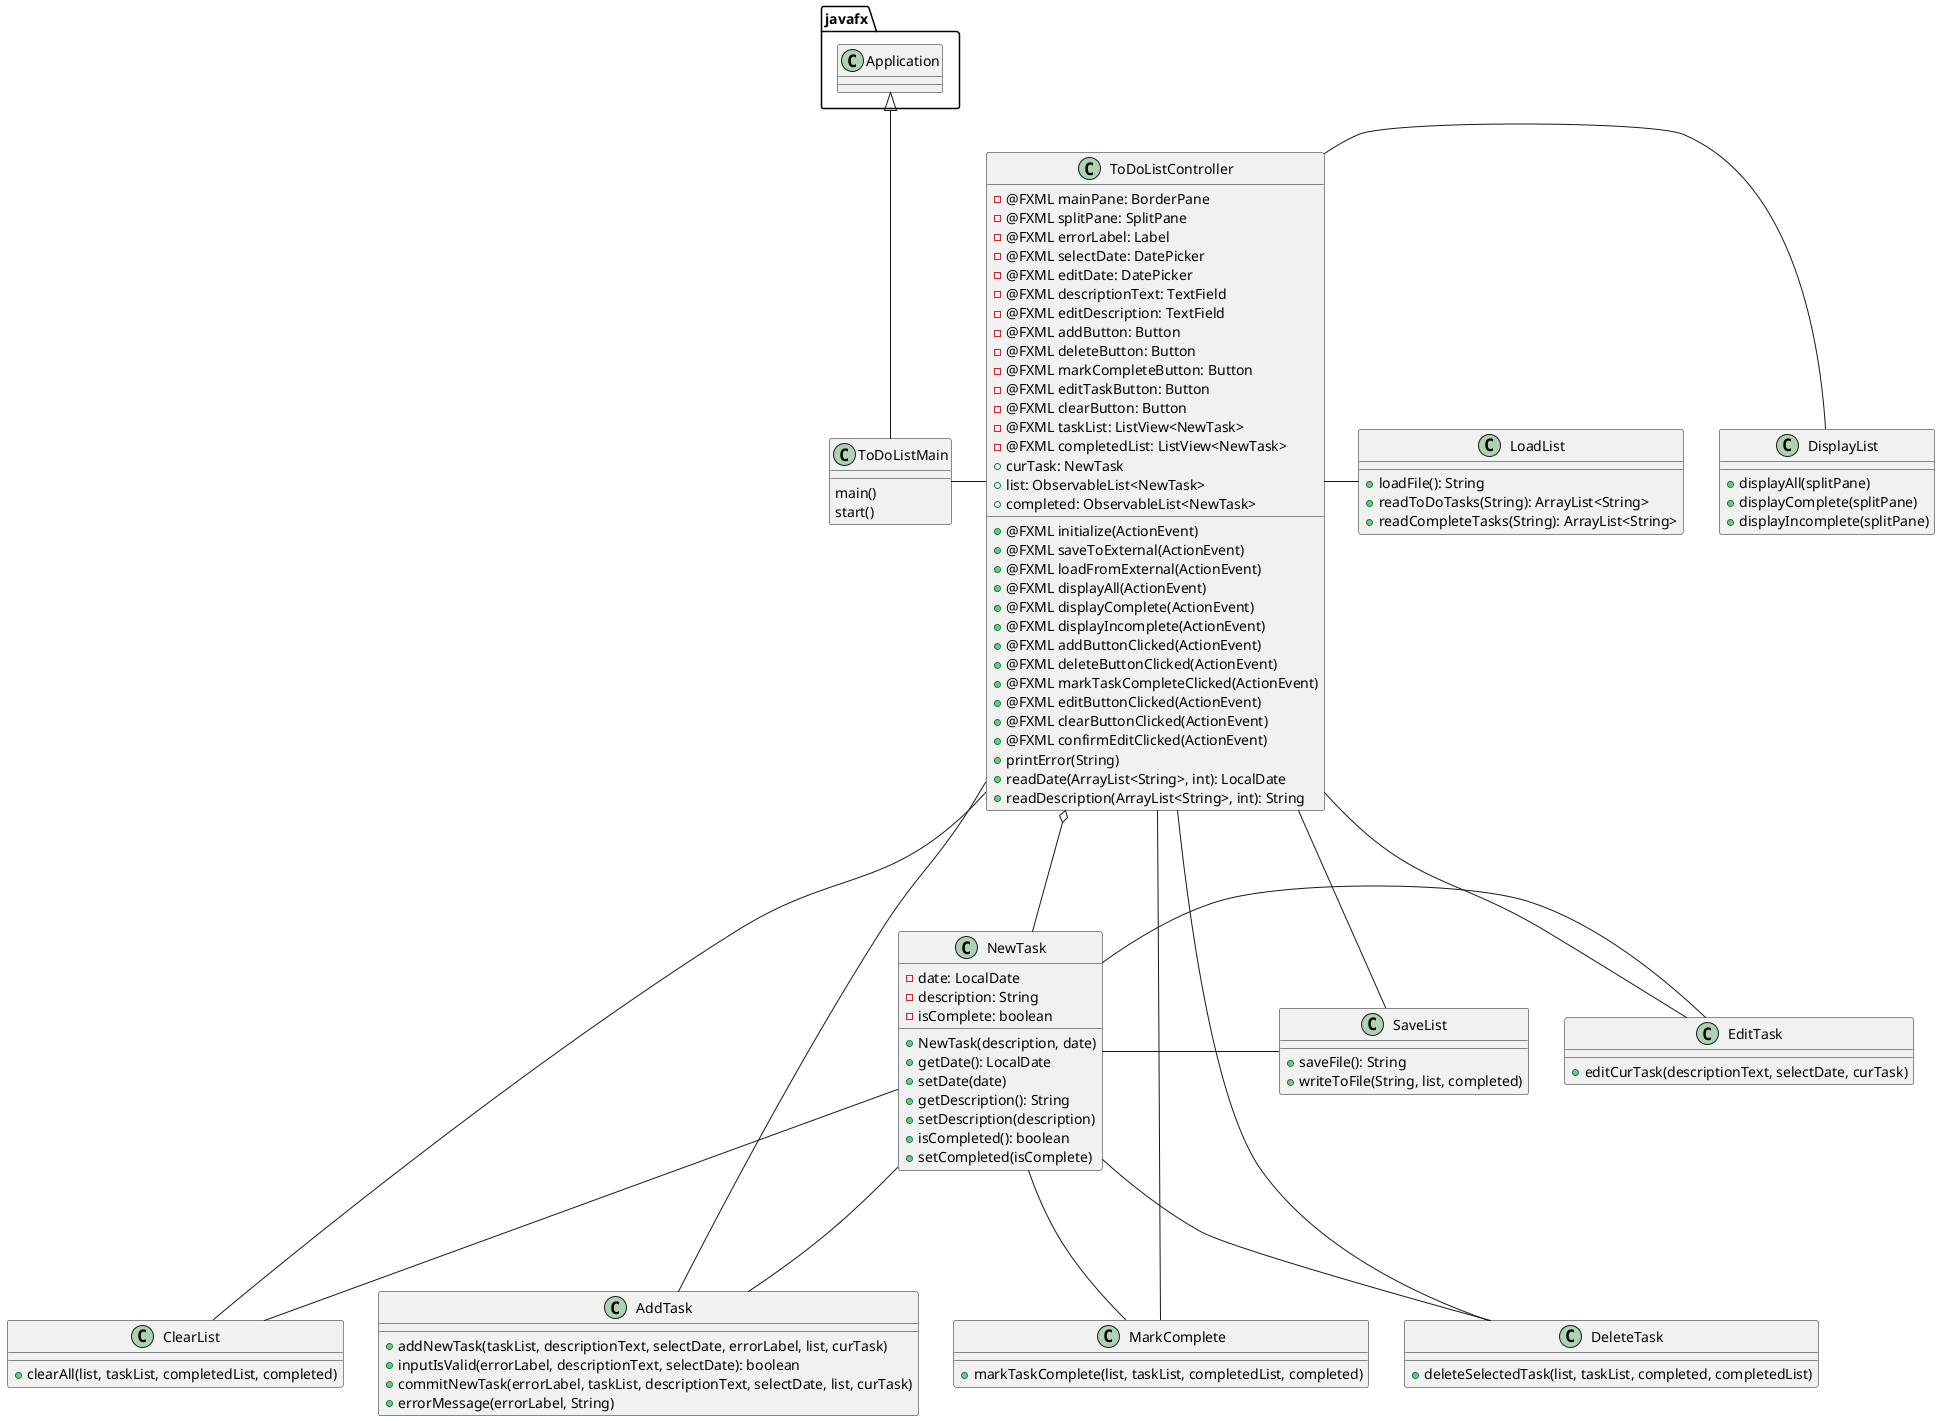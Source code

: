 @startuml
'https://plantuml.com/class-diagram

'Sorry this looks terrible; bad solution = bad uml
class ToDoListMain {
    main()
    start()
}

class ToDoListController {
    - @FXML mainPane: BorderPane
    - @FXML splitPane: SplitPane
    - @FXML errorLabel: Label
    - @FXML selectDate: DatePicker
    - @FXML editDate: DatePicker
    - @FXML descriptionText: TextField
    - @FXML editDescription: TextField
    - @FXML addButton: Button
    - @FXML deleteButton: Button
    - @FXML markCompleteButton: Button
    - @FXML editTaskButton: Button
    - @FXML clearButton: Button
    - @FXML taskList: ListView<NewTask>
    - @FXML completedList: ListView<NewTask>
    + curTask: NewTask
    + list: ObservableList<NewTask>
    + completed: ObservableList<NewTask>

    + @FXML initialize(ActionEvent)
    + @FXML saveToExternal(ActionEvent)
    + @FXML loadFromExternal(ActionEvent)
    + @FXML displayAll(ActionEvent)
    + @FXML displayComplete(ActionEvent)
    + @FXML displayIncomplete(ActionEvent)
    + @FXML addButtonClicked(ActionEvent)
    + @FXML deleteButtonClicked(ActionEvent)
    + @FXML markTaskCompleteClicked(ActionEvent)
    + @FXML editButtonClicked(ActionEvent)
    + @FXML clearButtonClicked(ActionEvent)
    + @FXML confirmEditClicked(ActionEvent)
    + printError(String)
    + readDate(ArrayList<String>, int): LocalDate
    + readDescription(ArrayList<String>, int): String

}

class NewTask {
    - date: LocalDate
    - description: String
    - isComplete: boolean

    + NewTask(description, date)
    + getDate(): LocalDate
    + setDate(date)
    + getDescription(): String
    + setDescription(description)
    + isCompleted(): boolean
    + setCompleted(isComplete)
}

class AddTask {
    + addNewTask(taskList, descriptionText, selectDate, errorLabel, list, curTask)
    + inputIsValid(errorLabel, descriptionText, selectDate): boolean
    + commitNewTask(errorLabel, taskList, descriptionText, selectDate, list, curTask)
    + errorMessage(errorLabel, String)
}

class DeleteTask {
    + deleteSelectedTask(list, taskList, completed, completedList)
}

class MarkComplete {
    + markTaskComplete(list, taskList, completedList, completed)
}

class DisplayList {
    + displayAll(splitPane)
    + displayComplete(splitPane)
    + displayIncomplete(splitPane)
}

class ClearList {
    + clearAll(list, taskList, completedList, completed)
}

class EditTask {
    + editCurTask(descriptionText, selectDate, curTask)
}

class SaveList {
    + saveFile(): String
    + writeToFile(String, list, completed)
}

class LoadList {
    + loadFile(): String
    + readToDoTasks(String): ArrayList<String>
    + readCompleteTasks(String): ArrayList<String>
}

javafx.Application <|-- ToDoListMain
ToDoListMain - ToDoListController
ToDoListController - AddTask
ToDoListController -- DeleteTask
ToDoListController -- MarkComplete
ToDoListController -- EditTask
ToDoListController - ClearList
ToDoListController - DisplayList
ToDoListController - SaveList
ToDoListController - LoadList
ToDoListController o--- NewTask
NewTask --- AddTask
NewTask --- DeleteTask
NewTask --- MarkComplete
NewTask - EditTask
NewTask --- ClearList
NewTask - SaveList

@enduml
